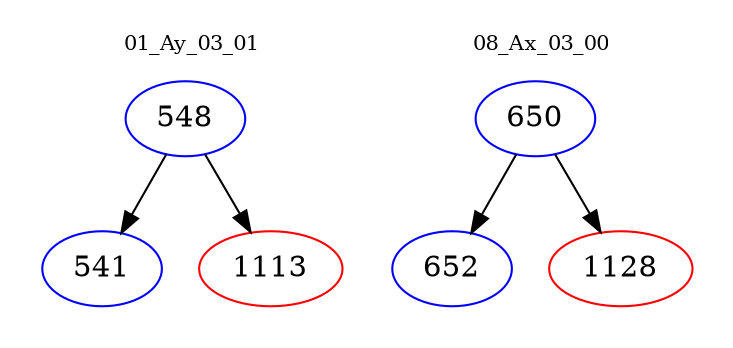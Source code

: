 digraph{
subgraph cluster_0 {
color = white
label = "01_Ay_03_01";
fontsize=10;
T0_548 [label="548", color="blue"]
T0_548 -> T0_541 [color="black"]
T0_541 [label="541", color="blue"]
T0_548 -> T0_1113 [color="black"]
T0_1113 [label="1113", color="red"]
}
subgraph cluster_1 {
color = white
label = "08_Ax_03_00";
fontsize=10;
T1_650 [label="650", color="blue"]
T1_650 -> T1_652 [color="black"]
T1_652 [label="652", color="blue"]
T1_650 -> T1_1128 [color="black"]
T1_1128 [label="1128", color="red"]
}
}
